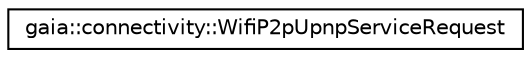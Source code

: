 digraph G
{
  edge [fontname="Helvetica",fontsize="10",labelfontname="Helvetica",labelfontsize="10"];
  node [fontname="Helvetica",fontsize="10",shape=record];
  rankdir=LR;
  Node1 [label="gaia::connectivity::WifiP2pUpnpServiceRequest",height=0.2,width=0.4,color="black", fillcolor="white", style="filled",URL="$d7/df3/classgaia_1_1connectivity_1_1_wifi_p2p_upnp_service_request.html"];
}
